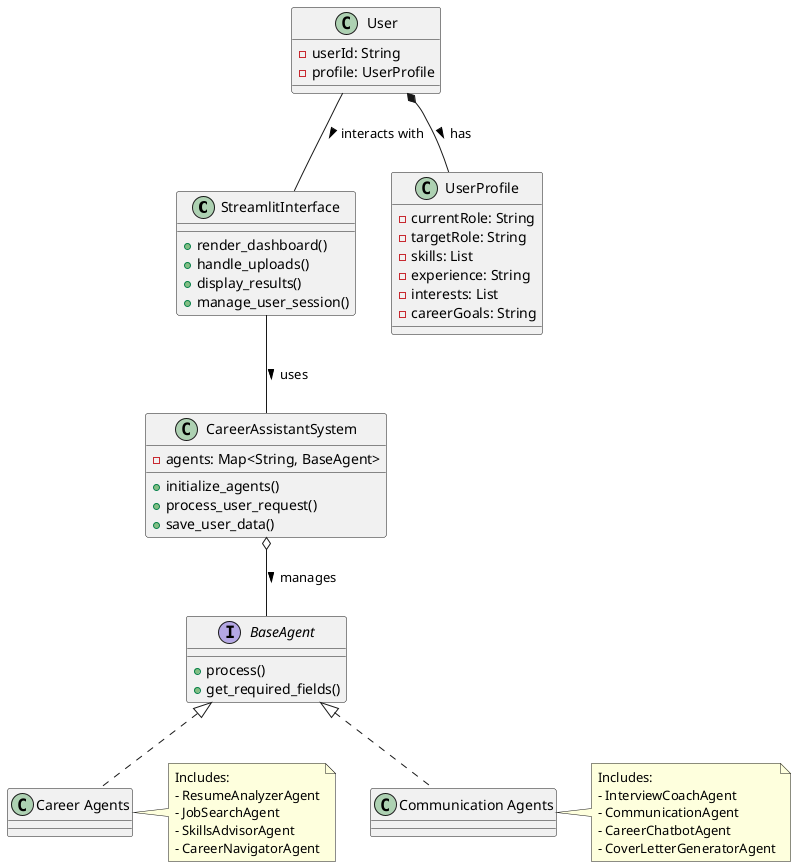@startuml UI and System Architecture

' Main system components
class StreamlitInterface {
  +render_dashboard()
  +handle_uploads()
  +display_results()
  +manage_user_session()
}

class CareerAssistantSystem {
  -agents: Map<String, BaseAgent>
  +initialize_agents()
  +process_user_request()
  +save_user_data()
}

class User {
  -userId: String
  -profile: UserProfile
}

class UserProfile {
  -currentRole: String
  -targetRole: String
  -skills: List
  -experience: String
  -interests: List
  -careerGoals: String
}

' Agent interface
interface BaseAgent {
  +process()
  +get_required_fields()
}

' Agent types (simplified)
class "Career Agents" as CareerAgents
note right of CareerAgents
  Includes:
  - ResumeAnalyzerAgent
  - JobSearchAgent
  - SkillsAdvisorAgent
  - CareerNavigatorAgent
end note

class "Communication Agents" as CommunicationAgents
note right of CommunicationAgents
  Includes:
  - InterviewCoachAgent
  - CommunicationAgent
  - CareerChatbotAgent
  - CoverLetterGeneratorAgent
end note

' Relationships
User -- StreamlitInterface : interacts with >
StreamlitInterface -- CareerAssistantSystem : uses >

CareerAssistantSystem o-- BaseAgent : manages >
BaseAgent <|.. CareerAgents
BaseAgent <|.. CommunicationAgents

User *-- UserProfile : has >

@enduml 